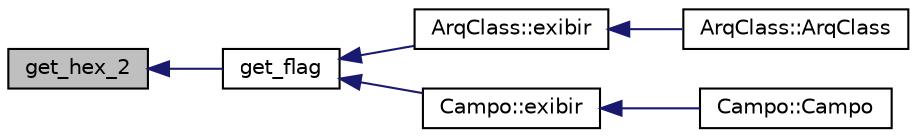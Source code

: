 digraph "get_hex_2"
{
  edge [fontname="Helvetica",fontsize="10",labelfontname="Helvetica",labelfontsize="10"];
  node [fontname="Helvetica",fontsize="10",shape=record];
  rankdir="LR";
  Node12 [label="get_hex_2",height=0.2,width=0.4,color="black", fillcolor="grey75", style="filled", fontcolor="black"];
  Node12 -> Node13 [dir="back",color="midnightblue",fontsize="10",style="solid",fontname="Helvetica"];
  Node13 [label="get_flag",height=0.2,width=0.4,color="black", fillcolor="white", style="filled",URL="$_flags___tags_8cpp.html#acc4df61f3853d5eba5b684ebb999d89f",tooltip="Recuperação de uma flag traduzida. "];
  Node13 -> Node14 [dir="back",color="midnightblue",fontsize="10",style="solid",fontname="Helvetica"];
  Node14 [label="ArqClass::exibir",height=0.2,width=0.4,color="black", fillcolor="white", style="filled",URL="$class_arq_class.html#a82ac3d62b13a88fe733758686bb0ae13",tooltip="Exibição do arquivo .class na saída padrão. "];
  Node14 -> Node15 [dir="back",color="midnightblue",fontsize="10",style="solid",fontname="Helvetica"];
  Node15 [label="ArqClass::ArqClass",height=0.2,width=0.4,color="black", fillcolor="white", style="filled",URL="$class_arq_class.html#a6ffa9e6cf6fb50c5af4a7e85cc5c09ea"];
  Node13 -> Node16 [dir="back",color="midnightblue",fontsize="10",style="solid",fontname="Helvetica"];
  Node16 [label="Campo::exibir",height=0.2,width=0.4,color="black", fillcolor="white", style="filled",URL="$class_campo.html#ab73ad69390704a2e8abc3e159e4238a0",tooltip="Exibição de um campo na saída padrão, com controle de tabulação. "];
  Node16 -> Node17 [dir="back",color="midnightblue",fontsize="10",style="solid",fontname="Helvetica"];
  Node17 [label="Campo::Campo",height=0.2,width=0.4,color="black", fillcolor="white", style="filled",URL="$class_campo.html#a7d275e6320f677fecafbf0b5cf99e762"];
}
